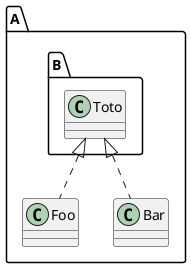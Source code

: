 {
  "sha1": "kz5e0to0jm4idqawyfw9syp2743q5lo",
  "insertion": {
    "when": "2024-06-03T18:59:33.485Z",
    "url": "https://forum.plantuml.net/10481/associations-and-realizations-of-elements-with-namespaces",
    "user": "plantuml@gmail.com"
  }
}
@startuml
namespace A {
  A.B.Toto <|.. Foo
  A.B.Toto <|.. Bar
}

@enduml

